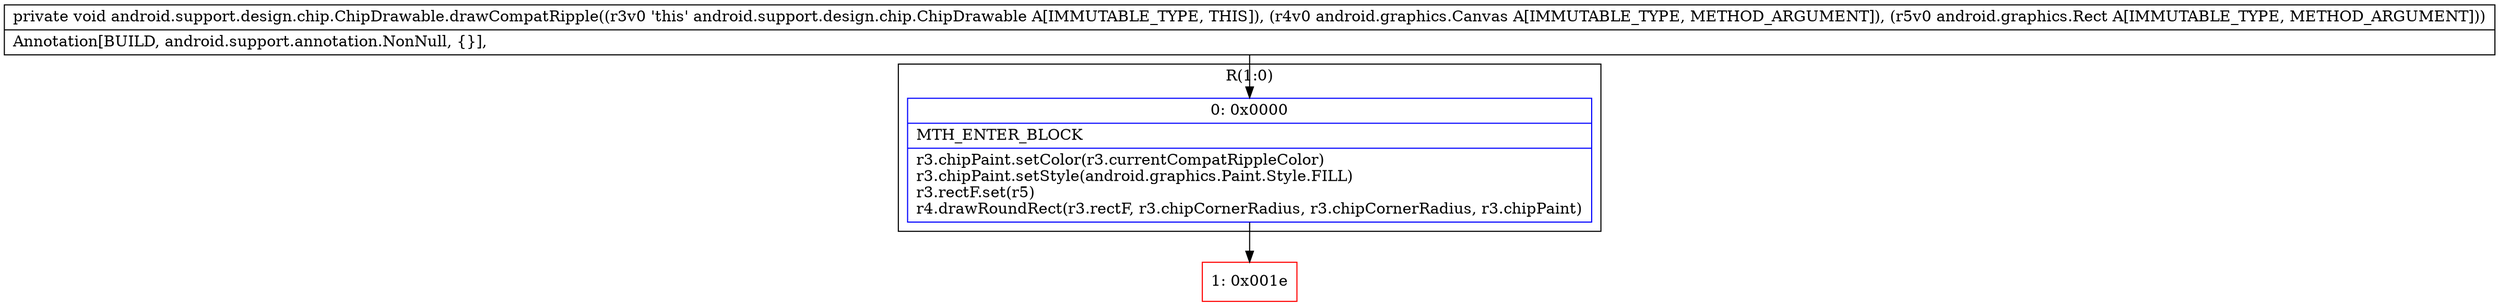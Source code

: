digraph "CFG forandroid.support.design.chip.ChipDrawable.drawCompatRipple(Landroid\/graphics\/Canvas;Landroid\/graphics\/Rect;)V" {
subgraph cluster_Region_915083625 {
label = "R(1:0)";
node [shape=record,color=blue];
Node_0 [shape=record,label="{0\:\ 0x0000|MTH_ENTER_BLOCK\l|r3.chipPaint.setColor(r3.currentCompatRippleColor)\lr3.chipPaint.setStyle(android.graphics.Paint.Style.FILL)\lr3.rectF.set(r5)\lr4.drawRoundRect(r3.rectF, r3.chipCornerRadius, r3.chipCornerRadius, r3.chipPaint)\l}"];
}
Node_1 [shape=record,color=red,label="{1\:\ 0x001e}"];
MethodNode[shape=record,label="{private void android.support.design.chip.ChipDrawable.drawCompatRipple((r3v0 'this' android.support.design.chip.ChipDrawable A[IMMUTABLE_TYPE, THIS]), (r4v0 android.graphics.Canvas A[IMMUTABLE_TYPE, METHOD_ARGUMENT]), (r5v0 android.graphics.Rect A[IMMUTABLE_TYPE, METHOD_ARGUMENT]))  | Annotation[BUILD, android.support.annotation.NonNull, \{\}], \l}"];
MethodNode -> Node_0;
Node_0 -> Node_1;
}

